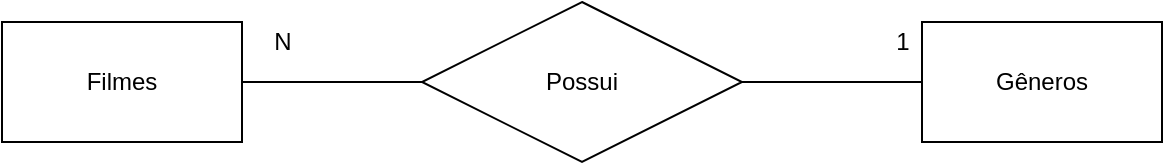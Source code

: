 <mxfile version="14.4.2" type="device" pages="2"><diagram id="ZtnADD3z-IytjA7Utxiy" name="Conceitual"><mxGraphModel dx="1019" dy="519" grid="1" gridSize="10" guides="1" tooltips="1" connect="1" arrows="1" fold="1" page="1" pageScale="1" pageWidth="827" pageHeight="1169" math="0" shadow="0"><root><mxCell id="0"/><mxCell id="1" parent="0"/><mxCell id="D_gN_1A0-3zXjAw_MaKk-5" style="edgeStyle=orthogonalEdgeStyle;rounded=0;orthogonalLoop=1;jettySize=auto;html=1;exitX=1;exitY=0.5;exitDx=0;exitDy=0;entryX=0;entryY=0.5;entryDx=0;entryDy=0;endArrow=none;endFill=0;" parent="1" source="D_gN_1A0-3zXjAw_MaKk-1" target="D_gN_1A0-3zXjAw_MaKk-2" edge="1"><mxGeometry relative="1" as="geometry"/></mxCell><mxCell id="D_gN_1A0-3zXjAw_MaKk-1" value="Filmes" style="rounded=0;whiteSpace=wrap;html=1;" parent="1" vertex="1"><mxGeometry x="140" y="110" width="120" height="60" as="geometry"/></mxCell><mxCell id="D_gN_1A0-3zXjAw_MaKk-6" style="edgeStyle=orthogonalEdgeStyle;rounded=0;orthogonalLoop=1;jettySize=auto;html=1;exitX=1;exitY=0.5;exitDx=0;exitDy=0;endArrow=none;endFill=0;" parent="1" source="D_gN_1A0-3zXjAw_MaKk-2" target="D_gN_1A0-3zXjAw_MaKk-4" edge="1"><mxGeometry relative="1" as="geometry"/></mxCell><mxCell id="D_gN_1A0-3zXjAw_MaKk-2" value="Possui" style="rhombus;whiteSpace=wrap;html=1;" parent="1" vertex="1"><mxGeometry x="350" y="100" width="160" height="80" as="geometry"/></mxCell><mxCell id="D_gN_1A0-3zXjAw_MaKk-4" value="Gêneros" style="rounded=0;whiteSpace=wrap;html=1;" parent="1" vertex="1"><mxGeometry x="600" y="110" width="120" height="60" as="geometry"/></mxCell><mxCell id="D_gN_1A0-3zXjAw_MaKk-7" value="N" style="text;html=1;align=center;verticalAlign=middle;resizable=0;points=[];autosize=1;" parent="1" vertex="1"><mxGeometry x="270" y="110" width="20" height="20" as="geometry"/></mxCell><mxCell id="D_gN_1A0-3zXjAw_MaKk-8" value="1" style="text;html=1;align=center;verticalAlign=middle;resizable=0;points=[];autosize=1;" parent="1" vertex="1"><mxGeometry x="580" y="110" width="20" height="20" as="geometry"/></mxCell></root></mxGraphModel></diagram><diagram id="ltrrOgTQMWV6MkfG5j43" name="Lógico"><mxGraphModel dx="1846" dy="519" grid="1" gridSize="10" guides="1" tooltips="1" connect="1" arrows="1" fold="1" page="1" pageScale="1" pageWidth="827" pageHeight="1169" math="0" shadow="0"><root><mxCell id="Ice2vlNjb5h_Lou9BrPy-0"/><mxCell id="Ice2vlNjb5h_Lou9BrPy-1" parent="Ice2vlNjb5h_Lou9BrPy-0"/><mxCell id="Ice2vlNjb5h_Lou9BrPy-2" value="Genero" style="shape=table;startSize=30;container=1;collapsible=1;childLayout=tableLayout;fixedRows=1;rowLines=0;fontStyle=1;align=center;resizeLast=1;" vertex="1" parent="Ice2vlNjb5h_Lou9BrPy-1"><mxGeometry x="370" y="220" width="180" height="100" as="geometry"/></mxCell><mxCell id="Ice2vlNjb5h_Lou9BrPy-3" value="" style="shape=partialRectangle;collapsible=0;dropTarget=0;pointerEvents=0;fillColor=none;top=0;left=0;bottom=1;right=0;points=[[0,0.5],[1,0.5]];portConstraint=eastwest;" vertex="1" parent="Ice2vlNjb5h_Lou9BrPy-2"><mxGeometry y="30" width="180" height="30" as="geometry"/></mxCell><mxCell id="Ice2vlNjb5h_Lou9BrPy-4" value="PK" style="shape=partialRectangle;connectable=0;fillColor=none;top=0;left=0;bottom=0;right=0;fontStyle=1;overflow=hidden;" vertex="1" parent="Ice2vlNjb5h_Lou9BrPy-3"><mxGeometry width="30" height="30" as="geometry"/></mxCell><mxCell id="Ice2vlNjb5h_Lou9BrPy-5" value="IdGenero" style="shape=partialRectangle;connectable=0;fillColor=none;top=0;left=0;bottom=0;right=0;align=left;spacingLeft=6;fontStyle=1;overflow=hidden;" vertex="1" parent="Ice2vlNjb5h_Lou9BrPy-3"><mxGeometry x="30" width="150" height="30" as="geometry"/></mxCell><mxCell id="Ice2vlNjb5h_Lou9BrPy-6" value="" style="shape=partialRectangle;collapsible=0;dropTarget=0;pointerEvents=0;fillColor=none;top=0;left=0;bottom=0;right=0;points=[[0,0.5],[1,0.5]];portConstraint=eastwest;" vertex="1" parent="Ice2vlNjb5h_Lou9BrPy-2"><mxGeometry y="60" width="180" height="30" as="geometry"/></mxCell><mxCell id="Ice2vlNjb5h_Lou9BrPy-7" value="" style="shape=partialRectangle;connectable=0;fillColor=none;top=0;left=0;bottom=0;right=0;editable=1;overflow=hidden;" vertex="1" parent="Ice2vlNjb5h_Lou9BrPy-6"><mxGeometry width="30" height="30" as="geometry"/></mxCell><mxCell id="Ice2vlNjb5h_Lou9BrPy-8" value="Nome" style="shape=partialRectangle;connectable=0;fillColor=none;top=0;left=0;bottom=0;right=0;align=left;spacingLeft=6;overflow=hidden;" vertex="1" parent="Ice2vlNjb5h_Lou9BrPy-6"><mxGeometry x="30" width="150" height="30" as="geometry"/></mxCell><mxCell id="Ice2vlNjb5h_Lou9BrPy-15" value="Filmes" style="shape=table;startSize=30;container=1;collapsible=1;childLayout=tableLayout;fixedRows=1;rowLines=0;fontStyle=1;align=center;resizeLast=1;" vertex="1" parent="Ice2vlNjb5h_Lou9BrPy-1"><mxGeometry x="-30" y="220" width="180" height="130" as="geometry"/></mxCell><mxCell id="Ice2vlNjb5h_Lou9BrPy-16" value="" style="shape=partialRectangle;collapsible=0;dropTarget=0;pointerEvents=0;fillColor=none;top=0;left=0;bottom=0;right=0;points=[[0,0.5],[1,0.5]];portConstraint=eastwest;" vertex="1" parent="Ice2vlNjb5h_Lou9BrPy-15"><mxGeometry y="30" width="180" height="30" as="geometry"/></mxCell><mxCell id="Ice2vlNjb5h_Lou9BrPy-17" value="PK" style="shape=partialRectangle;connectable=0;fillColor=none;top=0;left=0;bottom=0;right=0;fontStyle=1;overflow=hidden;" vertex="1" parent="Ice2vlNjb5h_Lou9BrPy-16"><mxGeometry width="60" height="30" as="geometry"/></mxCell><mxCell id="Ice2vlNjb5h_Lou9BrPy-18" value="IdFilmes" style="shape=partialRectangle;connectable=0;fillColor=none;top=0;left=0;bottom=0;right=0;align=left;spacingLeft=6;fontStyle=1;overflow=hidden;" vertex="1" parent="Ice2vlNjb5h_Lou9BrPy-16"><mxGeometry x="60" width="120" height="30" as="geometry"/></mxCell><mxCell id="Ice2vlNjb5h_Lou9BrPy-19" value="" style="shape=partialRectangle;collapsible=0;dropTarget=0;pointerEvents=0;fillColor=none;top=0;left=0;bottom=1;right=0;points=[[0,0.5],[1,0.5]];portConstraint=eastwest;" vertex="1" parent="Ice2vlNjb5h_Lou9BrPy-15"><mxGeometry y="60" width="180" height="30" as="geometry"/></mxCell><mxCell id="Ice2vlNjb5h_Lou9BrPy-20" value="FK" style="shape=partialRectangle;connectable=0;fillColor=none;top=0;left=0;bottom=0;right=0;fontStyle=1;overflow=hidden;" vertex="1" parent="Ice2vlNjb5h_Lou9BrPy-19"><mxGeometry width="60" height="30" as="geometry"/></mxCell><mxCell id="Ice2vlNjb5h_Lou9BrPy-21" value="IdGenero" style="shape=partialRectangle;connectable=0;fillColor=none;top=0;left=0;bottom=0;right=0;align=left;spacingLeft=6;fontStyle=1;overflow=hidden;" vertex="1" parent="Ice2vlNjb5h_Lou9BrPy-19"><mxGeometry x="60" width="120" height="30" as="geometry"/></mxCell><mxCell id="Ice2vlNjb5h_Lou9BrPy-22" value="" style="shape=partialRectangle;collapsible=0;dropTarget=0;pointerEvents=0;fillColor=none;top=0;left=0;bottom=0;right=0;points=[[0,0.5],[1,0.5]];portConstraint=eastwest;" vertex="1" parent="Ice2vlNjb5h_Lou9BrPy-15"><mxGeometry y="90" width="180" height="30" as="geometry"/></mxCell><mxCell id="Ice2vlNjb5h_Lou9BrPy-23" value="" style="shape=partialRectangle;connectable=0;fillColor=none;top=0;left=0;bottom=0;right=0;editable=1;overflow=hidden;" vertex="1" parent="Ice2vlNjb5h_Lou9BrPy-22"><mxGeometry width="60" height="30" as="geometry"/></mxCell><mxCell id="Ice2vlNjb5h_Lou9BrPy-24" value="Titulo" style="shape=partialRectangle;connectable=0;fillColor=none;top=0;left=0;bottom=0;right=0;align=left;spacingLeft=6;overflow=hidden;" vertex="1" parent="Ice2vlNjb5h_Lou9BrPy-22"><mxGeometry x="60" width="120" height="30" as="geometry"/></mxCell><mxCell id="Ice2vlNjb5h_Lou9BrPy-28" value="" style="edgeStyle=entityRelationEdgeStyle;fontSize=12;html=1;endArrow=ERzeroToMany;endFill=1;exitX=0;exitY=0.5;exitDx=0;exitDy=0;entryX=1;entryY=0.5;entryDx=0;entryDy=0;" edge="1" parent="Ice2vlNjb5h_Lou9BrPy-1" source="Ice2vlNjb5h_Lou9BrPy-3" target="Ice2vlNjb5h_Lou9BrPy-19"><mxGeometry width="100" height="100" relative="1" as="geometry"><mxPoint x="220" y="480" as="sourcePoint"/><mxPoint x="320" y="380" as="targetPoint"/></mxGeometry></mxCell></root></mxGraphModel></diagram></mxfile>